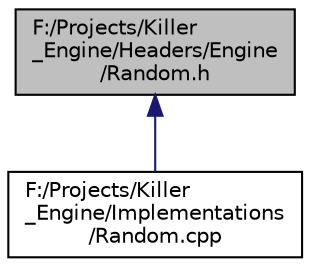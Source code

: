 digraph "F:/Projects/Killer_Engine/Headers/Engine/Random.h"
{
  edge [fontname="Helvetica",fontsize="10",labelfontname="Helvetica",labelfontsize="10"];
  node [fontname="Helvetica",fontsize="10",shape=record];
  Node17 [label="F:/Projects/Killer\l_Engine/Headers/Engine\l/Random.h",height=0.2,width=0.4,color="black", fillcolor="grey75", style="filled", fontcolor="black"];
  Node17 -> Node18 [dir="back",color="midnightblue",fontsize="10",style="solid",fontname="Helvetica"];
  Node18 [label="F:/Projects/Killer\l_Engine/Implementations\l/Random.cpp",height=0.2,width=0.4,color="black", fillcolor="white", style="filled",URL="$_random_8cpp.html"];
}
